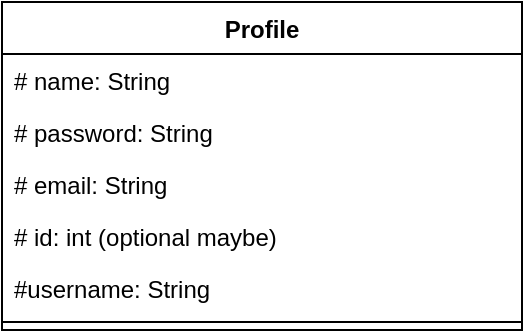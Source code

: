 <mxfile version="13.7.9" type="device"><diagram id="-rFyJxTTzL2-3RImDzSV" name="Page-1"><mxGraphModel dx="798" dy="494" grid="1" gridSize="10" guides="1" tooltips="1" connect="1" arrows="1" fold="1" page="1" pageScale="1" pageWidth="827" pageHeight="1169" math="0" shadow="0"><root><mxCell id="0"/><mxCell id="1" parent="0"/><mxCell id="P7h2y9csy1HPYn3R7k8L-1" value="Profile&#10;" style="swimlane;fontStyle=1;align=center;verticalAlign=top;childLayout=stackLayout;horizontal=1;startSize=26;horizontalStack=0;resizeParent=1;resizeParentMax=0;resizeLast=0;collapsible=1;marginBottom=0;" vertex="1" parent="1"><mxGeometry x="80" y="130" width="260" height="164" as="geometry"/></mxCell><mxCell id="P7h2y9csy1HPYn3R7k8L-2" value="# name: String&#10;" style="text;strokeColor=none;fillColor=none;align=left;verticalAlign=top;spacingLeft=4;spacingRight=4;overflow=hidden;rotatable=0;points=[[0,0.5],[1,0.5]];portConstraint=eastwest;" vertex="1" parent="P7h2y9csy1HPYn3R7k8L-1"><mxGeometry y="26" width="260" height="26" as="geometry"/></mxCell><mxCell id="P7h2y9csy1HPYn3R7k8L-5" value="# password: String&#10;&#10;" style="text;strokeColor=none;fillColor=none;align=left;verticalAlign=top;spacingLeft=4;spacingRight=4;overflow=hidden;rotatable=0;points=[[0,0.5],[1,0.5]];portConstraint=eastwest;" vertex="1" parent="P7h2y9csy1HPYn3R7k8L-1"><mxGeometry y="52" width="260" height="26" as="geometry"/></mxCell><mxCell id="P7h2y9csy1HPYn3R7k8L-6" value="# email: String&#10;&#10;" style="text;strokeColor=none;fillColor=none;align=left;verticalAlign=top;spacingLeft=4;spacingRight=4;overflow=hidden;rotatable=0;points=[[0,0.5],[1,0.5]];portConstraint=eastwest;" vertex="1" parent="P7h2y9csy1HPYn3R7k8L-1"><mxGeometry y="78" width="260" height="26" as="geometry"/></mxCell><mxCell id="P7h2y9csy1HPYn3R7k8L-7" value="# id: int (optional maybe)&#10;&#10;" style="text;strokeColor=none;fillColor=none;align=left;verticalAlign=top;spacingLeft=4;spacingRight=4;overflow=hidden;rotatable=0;points=[[0,0.5],[1,0.5]];portConstraint=eastwest;" vertex="1" parent="P7h2y9csy1HPYn3R7k8L-1"><mxGeometry y="104" width="260" height="26" as="geometry"/></mxCell><mxCell id="P7h2y9csy1HPYn3R7k8L-8" value="#username: String" style="text;strokeColor=none;fillColor=none;align=left;verticalAlign=top;spacingLeft=4;spacingRight=4;overflow=hidden;rotatable=0;points=[[0,0.5],[1,0.5]];portConstraint=eastwest;" vertex="1" parent="P7h2y9csy1HPYn3R7k8L-1"><mxGeometry y="130" width="260" height="26" as="geometry"/></mxCell><mxCell id="P7h2y9csy1HPYn3R7k8L-3" value="" style="line;strokeWidth=1;fillColor=none;align=left;verticalAlign=middle;spacingTop=-1;spacingLeft=3;spacingRight=3;rotatable=0;labelPosition=right;points=[];portConstraint=eastwest;" vertex="1" parent="P7h2y9csy1HPYn3R7k8L-1"><mxGeometry y="156" width="260" height="8" as="geometry"/></mxCell></root></mxGraphModel></diagram></mxfile>